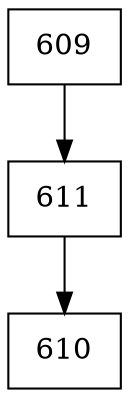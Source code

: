 digraph G {
  node [shape=record];
  node0 [label="{609}"];
  node0 -> node1;
  node1 [label="{611}"];
  node1 -> node2;
  node2 [label="{610}"];
}

